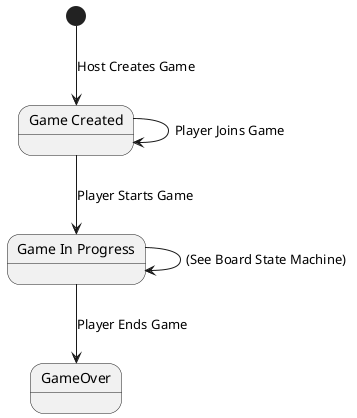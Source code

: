 @startuml

state "Game Created" as GameCreated
state "Game In Progress" as GameInProgress

[*] --> GameCreated : Host Creates Game

GameCreated --> GameCreated : Player Joins Game

GameCreated --> GameInProgress : Player Starts Game

GameInProgress --> GameInProgress : (See Board State Machine)

GameInProgress --> GameOver : Player Ends Game

@enduml